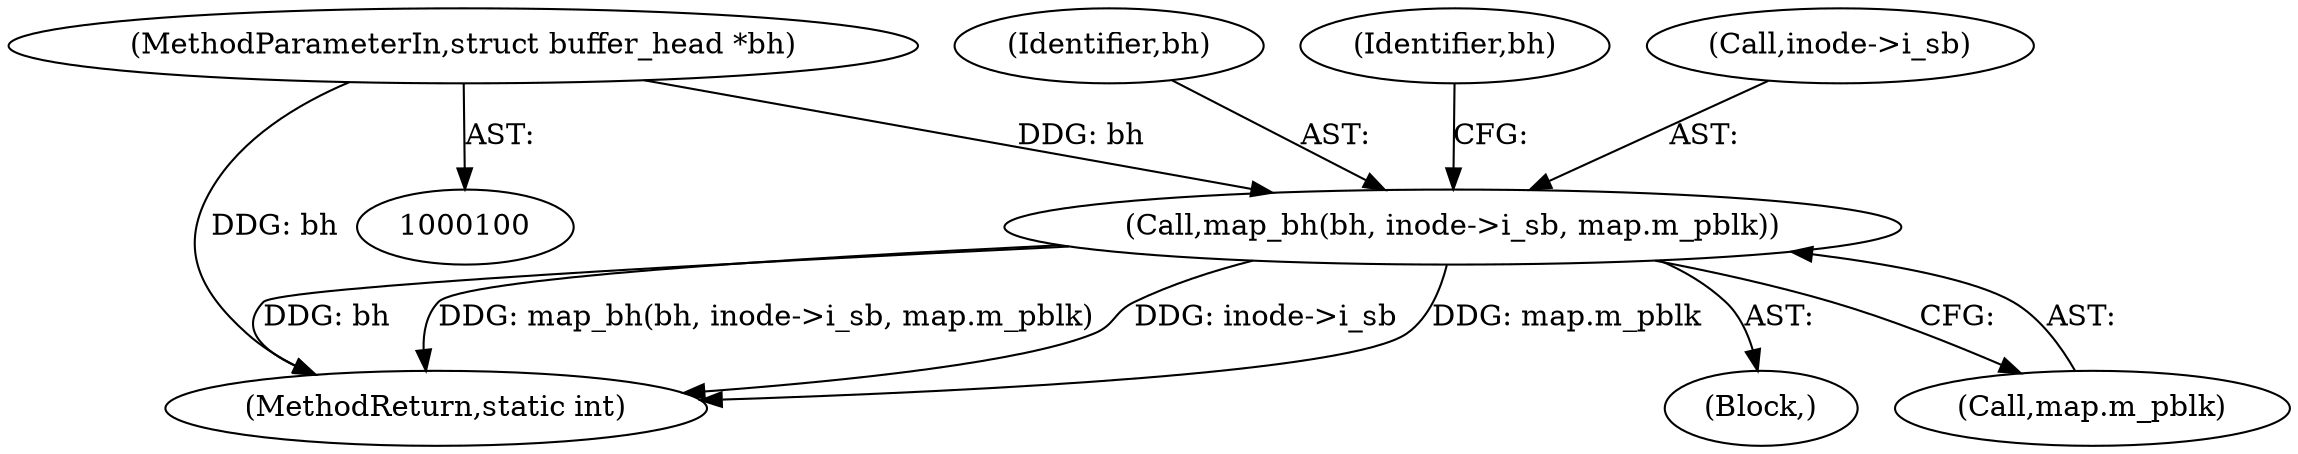 digraph "0_linux_b86e33075ed1909d8002745b56ecf73b833db143@pointer" {
"1000103" [label="(MethodParameterIn,struct buffer_head *bh)"];
"1000143" [label="(Call,map_bh(bh, inode->i_sb, map.m_pblk))"];
"1000144" [label="(Identifier,bh)"];
"1000153" [label="(Identifier,bh)"];
"1000143" [label="(Call,map_bh(bh, inode->i_sb, map.m_pblk))"];
"1000103" [label="(MethodParameterIn,struct buffer_head *bh)"];
"1000179" [label="(MethodReturn,static int)"];
"1000142" [label="(Block,)"];
"1000145" [label="(Call,inode->i_sb)"];
"1000148" [label="(Call,map.m_pblk)"];
"1000103" -> "1000100"  [label="AST: "];
"1000103" -> "1000179"  [label="DDG: bh"];
"1000103" -> "1000143"  [label="DDG: bh"];
"1000143" -> "1000142"  [label="AST: "];
"1000143" -> "1000148"  [label="CFG: "];
"1000144" -> "1000143"  [label="AST: "];
"1000145" -> "1000143"  [label="AST: "];
"1000148" -> "1000143"  [label="AST: "];
"1000153" -> "1000143"  [label="CFG: "];
"1000143" -> "1000179"  [label="DDG: map.m_pblk"];
"1000143" -> "1000179"  [label="DDG: bh"];
"1000143" -> "1000179"  [label="DDG: map_bh(bh, inode->i_sb, map.m_pblk)"];
"1000143" -> "1000179"  [label="DDG: inode->i_sb"];
}
